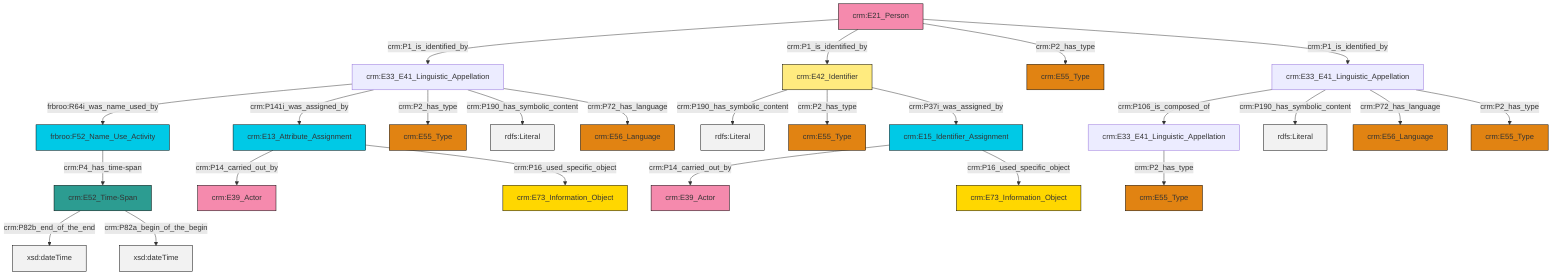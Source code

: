 graph TD
classDef Literal fill:#f2f2f2,stroke:#000000;
classDef CRM_Entity fill:#FFFFFF,stroke:#000000;
classDef Temporal_Entity fill:#00C9E6, stroke:#000000;
classDef Type fill:#E18312, stroke:#000000;
classDef Time-Span fill:#2C9C91, stroke:#000000;
classDef Appellation fill:#FFEB7F, stroke:#000000;
classDef Place fill:#008836, stroke:#000000;
classDef Persistent_Item fill:#B266B2, stroke:#000000;
classDef Conceptual_Object fill:#FFD700, stroke:#000000;
classDef Physical_Thing fill:#D2B48C, stroke:#000000;
classDef Actor fill:#f58aad, stroke:#000000;
classDef PC_Classes fill:#4ce600, stroke:#000000;
classDef Multi fill:#cccccc,stroke:#000000;

2["crm:E21_Person"]:::Actor -->|crm:P1_is_identified_by| 0["crm:E33_E41_Linguistic_Appellation"]:::Default
0["crm:E33_E41_Linguistic_Appellation"]:::Default -->|frbroo:R64i_was_name_used_by| 8["frbroo:F52_Name_Use_Activity"]:::Temporal_Entity
0["crm:E33_E41_Linguistic_Appellation"]:::Default -->|crm:P141i_was_assigned_by| 9["crm:E13_Attribute_Assignment"]:::Temporal_Entity
2["crm:E21_Person"]:::Actor -->|crm:P1_is_identified_by| 10["crm:E42_Identifier"]:::Appellation
0["crm:E33_E41_Linguistic_Appellation"]:::Default -->|crm:P2_has_type| 11["crm:E55_Type"]:::Type
2["crm:E21_Person"]:::Actor -->|crm:P2_has_type| 16["crm:E55_Type"]:::Type
9["crm:E13_Attribute_Assignment"]:::Temporal_Entity -->|crm:P14_carried_out_by| 17["crm:E39_Actor"]:::Actor
2["crm:E21_Person"]:::Actor -->|crm:P1_is_identified_by| 20["crm:E33_E41_Linguistic_Appellation"]:::Default
21["crm:E33_E41_Linguistic_Appellation"]:::Default -->|crm:P2_has_type| 22["crm:E55_Type"]:::Type
23["crm:E15_Identifier_Assignment"]:::Temporal_Entity -->|crm:P14_carried_out_by| 24["crm:E39_Actor"]:::Actor
8["frbroo:F52_Name_Use_Activity"]:::Temporal_Entity -->|crm:P4_has_time-span| 25["crm:E52_Time-Span"]:::Time-Span
20["crm:E33_E41_Linguistic_Appellation"]:::Default -->|crm:P106_is_composed_of| 21["crm:E33_E41_Linguistic_Appellation"]:::Default
10["crm:E42_Identifier"]:::Appellation -->|crm:P190_has_symbolic_content| 27[rdfs:Literal]:::Literal
23["crm:E15_Identifier_Assignment"]:::Temporal_Entity -->|crm:P16_used_specific_object| 6["crm:E73_Information_Object"]:::Conceptual_Object
0["crm:E33_E41_Linguistic_Appellation"]:::Default -->|crm:P190_has_symbolic_content| 30[rdfs:Literal]:::Literal
25["crm:E52_Time-Span"]:::Time-Span -->|crm:P82b_end_of_the_end| 31[xsd:dateTime]:::Literal
9["crm:E13_Attribute_Assignment"]:::Temporal_Entity -->|crm:P16_used_specific_object| 4["crm:E73_Information_Object"]:::Conceptual_Object
20["crm:E33_E41_Linguistic_Appellation"]:::Default -->|crm:P190_has_symbolic_content| 34[rdfs:Literal]:::Literal
10["crm:E42_Identifier"]:::Appellation -->|crm:P2_has_type| 35["crm:E55_Type"]:::Type
20["crm:E33_E41_Linguistic_Appellation"]:::Default -->|crm:P72_has_language| 18["crm:E56_Language"]:::Type
25["crm:E52_Time-Span"]:::Time-Span -->|crm:P82a_begin_of_the_begin| 38[xsd:dateTime]:::Literal
0["crm:E33_E41_Linguistic_Appellation"]:::Default -->|crm:P72_has_language| 40["crm:E56_Language"]:::Type
20["crm:E33_E41_Linguistic_Appellation"]:::Default -->|crm:P2_has_type| 14["crm:E55_Type"]:::Type
10["crm:E42_Identifier"]:::Appellation -->|crm:P37i_was_assigned_by| 23["crm:E15_Identifier_Assignment"]:::Temporal_Entity